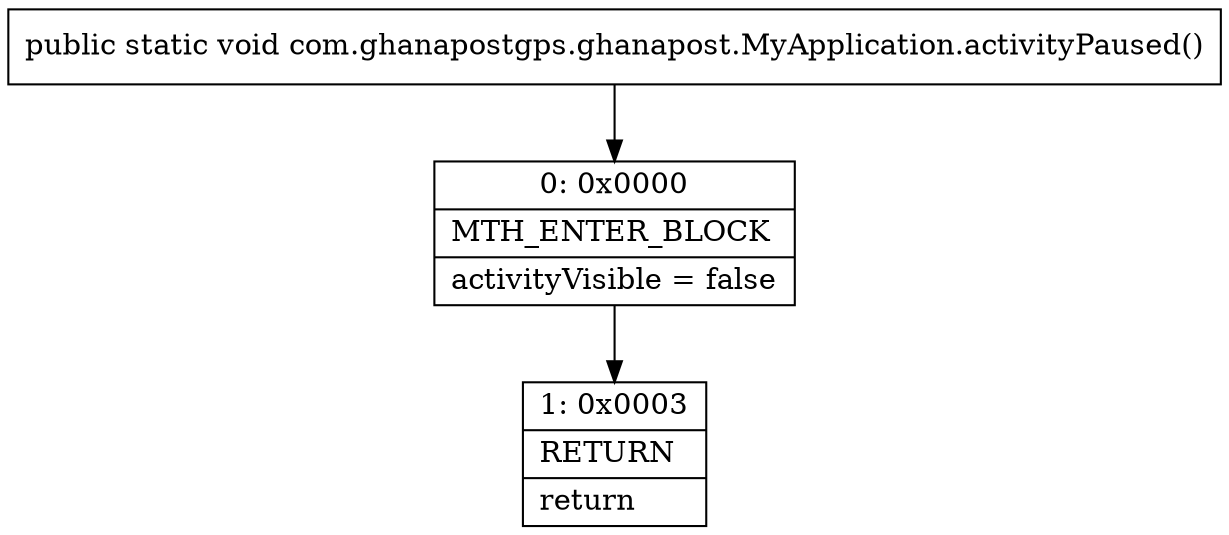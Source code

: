 digraph "CFG forcom.ghanapostgps.ghanapost.MyApplication.activityPaused()V" {
Node_0 [shape=record,label="{0\:\ 0x0000|MTH_ENTER_BLOCK\l|activityVisible = false\l}"];
Node_1 [shape=record,label="{1\:\ 0x0003|RETURN\l|return\l}"];
MethodNode[shape=record,label="{public static void com.ghanapostgps.ghanapost.MyApplication.activityPaused() }"];
MethodNode -> Node_0;
Node_0 -> Node_1;
}

